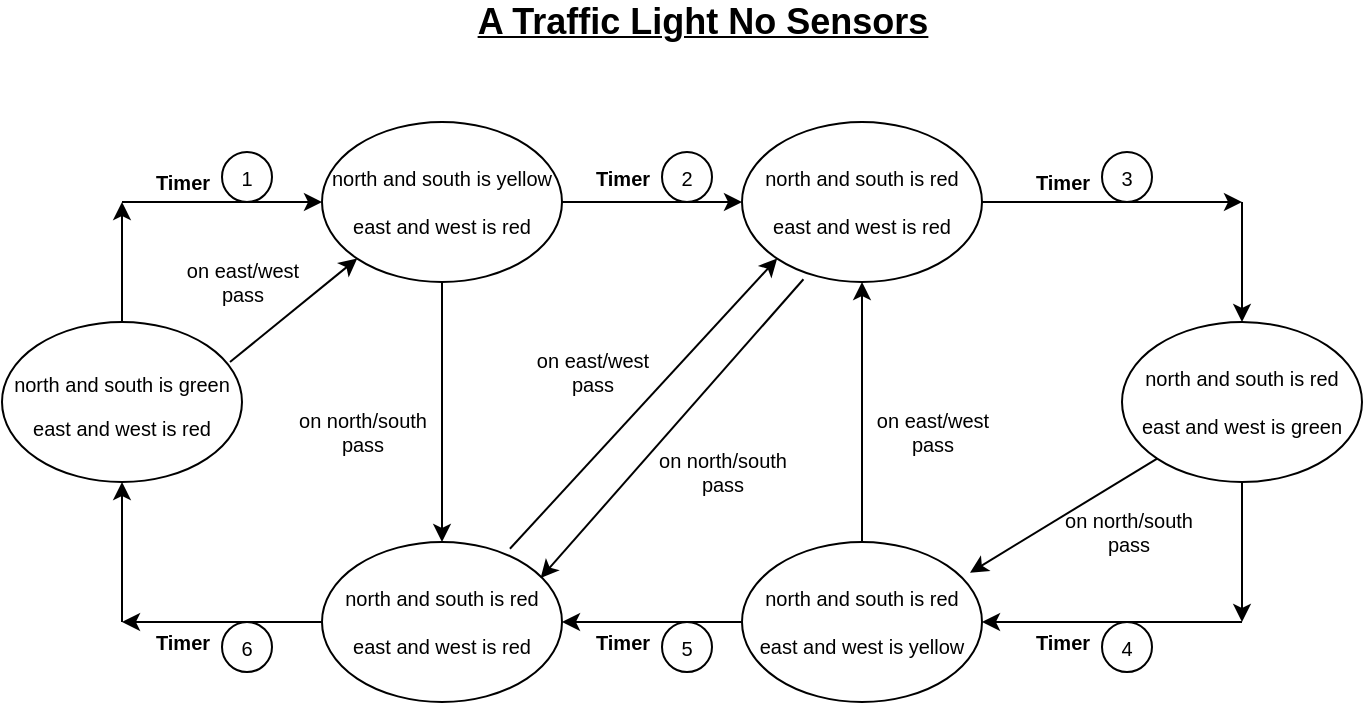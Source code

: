 <mxfile version="17.4.6" type="github">
  <diagram id="FeiwYfr4Wlo4jRZ_Yl8j" name="Page-1">
    <mxGraphModel dx="782" dy="436" grid="1" gridSize="10" guides="1" tooltips="1" connect="1" arrows="1" fold="1" page="1" pageScale="1" pageWidth="850" pageHeight="1100" math="0" shadow="0">
      <root>
        <mxCell id="0" />
        <mxCell id="1" parent="0" />
        <mxCell id="JngZ-TWqMBHg95M7geXb-1" value="&lt;b&gt;&lt;u&gt;&lt;font style=&quot;font-size: 18px&quot;&gt;A Traffic Light No Sensors&lt;/font&gt;&lt;/u&gt;&lt;/b&gt;" style="text;html=1;align=center;verticalAlign=middle;resizable=0;points=[];autosize=1;strokeColor=none;fillColor=none;" vertex="1" parent="1">
          <mxGeometry x="280" y="60" width="240" height="20" as="geometry" />
        </mxCell>
        <mxCell id="JngZ-TWqMBHg95M7geXb-2" value="&lt;font style=&quot;font-size: 10px&quot;&gt;north and south is green&lt;br&gt;east and west is red&lt;br&gt;&lt;/font&gt;" style="ellipse;whiteSpace=wrap;html=1;fontSize=18;" vertex="1" parent="1">
          <mxGeometry x="50" y="220" width="120" height="80" as="geometry" />
        </mxCell>
        <mxCell id="JngZ-TWqMBHg95M7geXb-12" style="edgeStyle=orthogonalEdgeStyle;rounded=0;orthogonalLoop=1;jettySize=auto;html=1;entryX=0;entryY=0.5;entryDx=0;entryDy=0;fontSize=10;" edge="1" parent="1" source="JngZ-TWqMBHg95M7geXb-3" target="JngZ-TWqMBHg95M7geXb-4">
          <mxGeometry relative="1" as="geometry" />
        </mxCell>
        <mxCell id="JngZ-TWqMBHg95M7geXb-3" value="north and south is yellow&lt;br&gt;&lt;br&gt;east and west is red" style="ellipse;whiteSpace=wrap;html=1;fontSize=10;" vertex="1" parent="1">
          <mxGeometry x="210" y="120" width="120" height="80" as="geometry" />
        </mxCell>
        <mxCell id="JngZ-TWqMBHg95M7geXb-4" value="north and south is red&lt;br&gt;&lt;br&gt;east and west is red" style="ellipse;whiteSpace=wrap;html=1;fontSize=10;" vertex="1" parent="1">
          <mxGeometry x="420" y="120" width="120" height="80" as="geometry" />
        </mxCell>
        <mxCell id="JngZ-TWqMBHg95M7geXb-5" value="north and south is red&lt;br&gt;&lt;br&gt;east and west is green" style="ellipse;whiteSpace=wrap;html=1;fontSize=10;" vertex="1" parent="1">
          <mxGeometry x="610" y="220" width="120" height="80" as="geometry" />
        </mxCell>
        <mxCell id="JngZ-TWqMBHg95M7geXb-6" value="north and south is red&lt;br&gt;&lt;br&gt;east and west is red" style="ellipse;whiteSpace=wrap;html=1;fontSize=10;" vertex="1" parent="1">
          <mxGeometry x="210" y="330" width="120" height="80" as="geometry" />
        </mxCell>
        <mxCell id="JngZ-TWqMBHg95M7geXb-13" style="edgeStyle=orthogonalEdgeStyle;rounded=0;orthogonalLoop=1;jettySize=auto;html=1;entryX=1;entryY=0.5;entryDx=0;entryDy=0;fontSize=10;" edge="1" parent="1" source="JngZ-TWqMBHg95M7geXb-7" target="JngZ-TWqMBHg95M7geXb-6">
          <mxGeometry relative="1" as="geometry" />
        </mxCell>
        <mxCell id="JngZ-TWqMBHg95M7geXb-7" value="north and south is red&lt;br&gt;&lt;br&gt;east and west is yellow" style="ellipse;whiteSpace=wrap;html=1;fontSize=10;" vertex="1" parent="1">
          <mxGeometry x="420" y="330" width="120" height="80" as="geometry" />
        </mxCell>
        <mxCell id="JngZ-TWqMBHg95M7geXb-10" value="" style="endArrow=classic;html=1;rounded=0;fontSize=10;exitX=0.5;exitY=0;exitDx=0;exitDy=0;" edge="1" parent="1" source="JngZ-TWqMBHg95M7geXb-2">
          <mxGeometry width="50" height="50" relative="1" as="geometry">
            <mxPoint x="380" y="220" as="sourcePoint" />
            <mxPoint x="110" y="160" as="targetPoint" />
          </mxGeometry>
        </mxCell>
        <mxCell id="JngZ-TWqMBHg95M7geXb-11" value="" style="endArrow=classic;html=1;rounded=0;fontSize=10;" edge="1" parent="1">
          <mxGeometry width="50" height="50" relative="1" as="geometry">
            <mxPoint x="110" y="160" as="sourcePoint" />
            <mxPoint x="210" y="160" as="targetPoint" />
          </mxGeometry>
        </mxCell>
        <mxCell id="JngZ-TWqMBHg95M7geXb-14" value="" style="endArrow=classic;html=1;rounded=0;fontSize=10;exitX=1;exitY=0.5;exitDx=0;exitDy=0;" edge="1" parent="1" source="JngZ-TWqMBHg95M7geXb-4">
          <mxGeometry width="50" height="50" relative="1" as="geometry">
            <mxPoint x="380" y="220" as="sourcePoint" />
            <mxPoint x="670" y="160" as="targetPoint" />
          </mxGeometry>
        </mxCell>
        <mxCell id="JngZ-TWqMBHg95M7geXb-15" value="" style="endArrow=classic;html=1;rounded=0;fontSize=10;entryX=0.5;entryY=0;entryDx=0;entryDy=0;" edge="1" parent="1" target="JngZ-TWqMBHg95M7geXb-5">
          <mxGeometry width="50" height="50" relative="1" as="geometry">
            <mxPoint x="670" y="160" as="sourcePoint" />
            <mxPoint x="430" y="170" as="targetPoint" />
          </mxGeometry>
        </mxCell>
        <mxCell id="JngZ-TWqMBHg95M7geXb-16" value="" style="endArrow=classic;html=1;rounded=0;fontSize=10;exitX=0.5;exitY=1;exitDx=0;exitDy=0;" edge="1" parent="1" source="JngZ-TWqMBHg95M7geXb-5">
          <mxGeometry width="50" height="50" relative="1" as="geometry">
            <mxPoint x="380" y="220" as="sourcePoint" />
            <mxPoint x="670" y="370" as="targetPoint" />
          </mxGeometry>
        </mxCell>
        <mxCell id="JngZ-TWqMBHg95M7geXb-17" value="" style="endArrow=classic;html=1;rounded=0;fontSize=10;entryX=1;entryY=0.5;entryDx=0;entryDy=0;" edge="1" parent="1" target="JngZ-TWqMBHg95M7geXb-7">
          <mxGeometry width="50" height="50" relative="1" as="geometry">
            <mxPoint x="670" y="370" as="sourcePoint" />
            <mxPoint x="430" y="170" as="targetPoint" />
          </mxGeometry>
        </mxCell>
        <mxCell id="JngZ-TWqMBHg95M7geXb-18" value="" style="endArrow=classic;html=1;rounded=0;fontSize=10;exitX=0;exitY=0.5;exitDx=0;exitDy=0;" edge="1" parent="1" source="JngZ-TWqMBHg95M7geXb-6">
          <mxGeometry width="50" height="50" relative="1" as="geometry">
            <mxPoint x="380" y="220" as="sourcePoint" />
            <mxPoint x="110" y="370" as="targetPoint" />
          </mxGeometry>
        </mxCell>
        <mxCell id="JngZ-TWqMBHg95M7geXb-19" value="" style="endArrow=classic;html=1;rounded=0;fontSize=10;entryX=0.5;entryY=1;entryDx=0;entryDy=0;" edge="1" parent="1" target="JngZ-TWqMBHg95M7geXb-2">
          <mxGeometry width="50" height="50" relative="1" as="geometry">
            <mxPoint x="110" y="370" as="sourcePoint" />
            <mxPoint x="430" y="170" as="targetPoint" />
          </mxGeometry>
        </mxCell>
        <mxCell id="JngZ-TWqMBHg95M7geXb-20" value="&lt;b&gt;Timer&lt;/b&gt;" style="text;html=1;align=center;verticalAlign=middle;resizable=0;points=[];autosize=1;strokeColor=none;fillColor=none;fontSize=10;" vertex="1" parent="1">
          <mxGeometry x="120" y="140" width="40" height="20" as="geometry" />
        </mxCell>
        <mxCell id="JngZ-TWqMBHg95M7geXb-21" value="1" style="ellipse;whiteSpace=wrap;html=1;aspect=fixed;fontSize=10;" vertex="1" parent="1">
          <mxGeometry x="160" y="135" width="25" height="25" as="geometry" />
        </mxCell>
        <mxCell id="JngZ-TWqMBHg95M7geXb-24" value="&lt;b&gt;Timer&lt;/b&gt;" style="text;html=1;align=center;verticalAlign=middle;resizable=0;points=[];autosize=1;strokeColor=none;fillColor=none;fontSize=10;" vertex="1" parent="1">
          <mxGeometry x="560" y="140" width="40" height="20" as="geometry" />
        </mxCell>
        <mxCell id="JngZ-TWqMBHg95M7geXb-25" value="3" style="ellipse;whiteSpace=wrap;html=1;aspect=fixed;fontSize=10;" vertex="1" parent="1">
          <mxGeometry x="600" y="135" width="25" height="25" as="geometry" />
        </mxCell>
        <mxCell id="JngZ-TWqMBHg95M7geXb-26" value="&lt;b&gt;Timer&lt;/b&gt;" style="text;html=1;align=center;verticalAlign=middle;resizable=0;points=[];autosize=1;strokeColor=none;fillColor=none;fontSize=10;" vertex="1" parent="1">
          <mxGeometry x="560" y="370" width="40" height="20" as="geometry" />
        </mxCell>
        <mxCell id="JngZ-TWqMBHg95M7geXb-27" value="4" style="ellipse;whiteSpace=wrap;html=1;aspect=fixed;fontSize=10;" vertex="1" parent="1">
          <mxGeometry x="600" y="370" width="25" height="25" as="geometry" />
        </mxCell>
        <mxCell id="JngZ-TWqMBHg95M7geXb-28" value="&lt;b&gt;Timer&lt;/b&gt;" style="text;html=1;align=center;verticalAlign=middle;resizable=0;points=[];autosize=1;strokeColor=none;fillColor=none;fontSize=10;" vertex="1" parent="1">
          <mxGeometry x="340" y="370" width="40" height="20" as="geometry" />
        </mxCell>
        <mxCell id="JngZ-TWqMBHg95M7geXb-29" value="5" style="ellipse;whiteSpace=wrap;html=1;aspect=fixed;fontSize=10;" vertex="1" parent="1">
          <mxGeometry x="380" y="370" width="25" height="25" as="geometry" />
        </mxCell>
        <mxCell id="JngZ-TWqMBHg95M7geXb-30" value="&lt;b&gt;Timer&lt;/b&gt;" style="text;html=1;align=center;verticalAlign=middle;resizable=0;points=[];autosize=1;strokeColor=none;fillColor=none;fontSize=10;" vertex="1" parent="1">
          <mxGeometry x="120" y="370" width="40" height="20" as="geometry" />
        </mxCell>
        <mxCell id="JngZ-TWqMBHg95M7geXb-31" value="6" style="ellipse;whiteSpace=wrap;html=1;aspect=fixed;fontSize=10;" vertex="1" parent="1">
          <mxGeometry x="160" y="370" width="25" height="25" as="geometry" />
        </mxCell>
        <mxCell id="JngZ-TWqMBHg95M7geXb-32" value="&lt;b&gt;Timer&lt;/b&gt;" style="text;html=1;align=center;verticalAlign=middle;resizable=0;points=[];autosize=1;strokeColor=none;fillColor=none;fontSize=10;" vertex="1" parent="1">
          <mxGeometry x="340" y="137.5" width="40" height="20" as="geometry" />
        </mxCell>
        <mxCell id="JngZ-TWqMBHg95M7geXb-33" value="2" style="ellipse;whiteSpace=wrap;html=1;aspect=fixed;fontSize=10;" vertex="1" parent="1">
          <mxGeometry x="380" y="135" width="25" height="25" as="geometry" />
        </mxCell>
        <mxCell id="JngZ-TWqMBHg95M7geXb-34" value="" style="endArrow=classic;html=1;rounded=0;fontSize=10;exitX=0.95;exitY=0.25;exitDx=0;exitDy=0;exitPerimeter=0;entryX=0;entryY=1;entryDx=0;entryDy=0;" edge="1" parent="1" source="JngZ-TWqMBHg95M7geXb-2" target="JngZ-TWqMBHg95M7geXb-3">
          <mxGeometry width="50" height="50" relative="1" as="geometry">
            <mxPoint x="380" y="320" as="sourcePoint" />
            <mxPoint x="430" y="270" as="targetPoint" />
          </mxGeometry>
        </mxCell>
        <mxCell id="JngZ-TWqMBHg95M7geXb-35" value="on east/west &lt;br&gt;pass" style="text;html=1;align=center;verticalAlign=middle;resizable=0;points=[];autosize=1;strokeColor=none;fillColor=none;fontSize=10;" vertex="1" parent="1">
          <mxGeometry x="135" y="185" width="70" height="30" as="geometry" />
        </mxCell>
        <mxCell id="JngZ-TWqMBHg95M7geXb-37" value="" style="endArrow=classic;html=1;rounded=0;fontSize=10;exitX=0.5;exitY=1;exitDx=0;exitDy=0;entryX=0.5;entryY=0;entryDx=0;entryDy=0;" edge="1" parent="1" source="JngZ-TWqMBHg95M7geXb-3" target="JngZ-TWqMBHg95M7geXb-6">
          <mxGeometry width="50" height="50" relative="1" as="geometry">
            <mxPoint x="380" y="310" as="sourcePoint" />
            <mxPoint x="430" y="260" as="targetPoint" />
          </mxGeometry>
        </mxCell>
        <mxCell id="JngZ-TWqMBHg95M7geXb-38" value="on north/south&lt;br&gt;pass" style="text;html=1;align=center;verticalAlign=middle;resizable=0;points=[];autosize=1;strokeColor=none;fillColor=none;fontSize=10;" vertex="1" parent="1">
          <mxGeometry x="190" y="260" width="80" height="30" as="geometry" />
        </mxCell>
        <mxCell id="JngZ-TWqMBHg95M7geXb-39" value="" style="endArrow=classic;html=1;rounded=0;fontSize=10;entryX=0;entryY=1;entryDx=0;entryDy=0;exitX=0.783;exitY=0.042;exitDx=0;exitDy=0;exitPerimeter=0;" edge="1" parent="1" source="JngZ-TWqMBHg95M7geXb-6" target="JngZ-TWqMBHg95M7geXb-4">
          <mxGeometry width="50" height="50" relative="1" as="geometry">
            <mxPoint x="300" y="340" as="sourcePoint" />
            <mxPoint x="430" y="260" as="targetPoint" />
          </mxGeometry>
        </mxCell>
        <mxCell id="JngZ-TWqMBHg95M7geXb-40" value="" style="endArrow=classic;html=1;rounded=0;fontSize=10;exitX=0.256;exitY=0.983;exitDx=0;exitDy=0;exitPerimeter=0;entryX=0.911;entryY=0.225;entryDx=0;entryDy=0;entryPerimeter=0;" edge="1" parent="1" source="JngZ-TWqMBHg95M7geXb-4" target="JngZ-TWqMBHg95M7geXb-6">
          <mxGeometry width="50" height="50" relative="1" as="geometry">
            <mxPoint x="380" y="310" as="sourcePoint" />
            <mxPoint x="430" y="260" as="targetPoint" />
          </mxGeometry>
        </mxCell>
        <mxCell id="JngZ-TWqMBHg95M7geXb-41" value="on east/west&lt;br&gt;pass" style="text;html=1;align=center;verticalAlign=middle;resizable=0;points=[];autosize=1;strokeColor=none;fillColor=none;fontSize=10;" vertex="1" parent="1">
          <mxGeometry x="310" y="230" width="70" height="30" as="geometry" />
        </mxCell>
        <mxCell id="JngZ-TWqMBHg95M7geXb-42" value="on north/south&lt;br&gt;pass" style="text;html=1;align=center;verticalAlign=middle;resizable=0;points=[];autosize=1;strokeColor=none;fillColor=none;fontSize=10;" vertex="1" parent="1">
          <mxGeometry x="370" y="280" width="80" height="30" as="geometry" />
        </mxCell>
        <mxCell id="JngZ-TWqMBHg95M7geXb-43" value="" style="endArrow=classic;html=1;rounded=0;fontSize=10;exitX=0.5;exitY=0;exitDx=0;exitDy=0;entryX=0.5;entryY=1;entryDx=0;entryDy=0;" edge="1" parent="1" source="JngZ-TWqMBHg95M7geXb-7" target="JngZ-TWqMBHg95M7geXb-4">
          <mxGeometry width="50" height="50" relative="1" as="geometry">
            <mxPoint x="380" y="290" as="sourcePoint" />
            <mxPoint x="430" y="240" as="targetPoint" />
          </mxGeometry>
        </mxCell>
        <mxCell id="JngZ-TWqMBHg95M7geXb-44" value="on east/west&lt;br&gt;pass" style="text;html=1;align=center;verticalAlign=middle;resizable=0;points=[];autosize=1;strokeColor=none;fillColor=none;fontSize=10;" vertex="1" parent="1">
          <mxGeometry x="480" y="260" width="70" height="30" as="geometry" />
        </mxCell>
        <mxCell id="JngZ-TWqMBHg95M7geXb-45" value="" style="endArrow=classic;html=1;rounded=0;fontSize=10;exitX=0;exitY=1;exitDx=0;exitDy=0;entryX=0.95;entryY=0.192;entryDx=0;entryDy=0;entryPerimeter=0;" edge="1" parent="1" source="JngZ-TWqMBHg95M7geXb-5" target="JngZ-TWqMBHg95M7geXb-7">
          <mxGeometry width="50" height="50" relative="1" as="geometry">
            <mxPoint x="380" y="290" as="sourcePoint" />
            <mxPoint x="430" y="240" as="targetPoint" />
          </mxGeometry>
        </mxCell>
        <mxCell id="JngZ-TWqMBHg95M7geXb-46" value="on north/south&lt;br&gt;pass" style="text;html=1;align=center;verticalAlign=middle;resizable=0;points=[];autosize=1;strokeColor=none;fillColor=none;fontSize=10;" vertex="1" parent="1">
          <mxGeometry x="572.5" y="310" width="80" height="30" as="geometry" />
        </mxCell>
      </root>
    </mxGraphModel>
  </diagram>
</mxfile>
